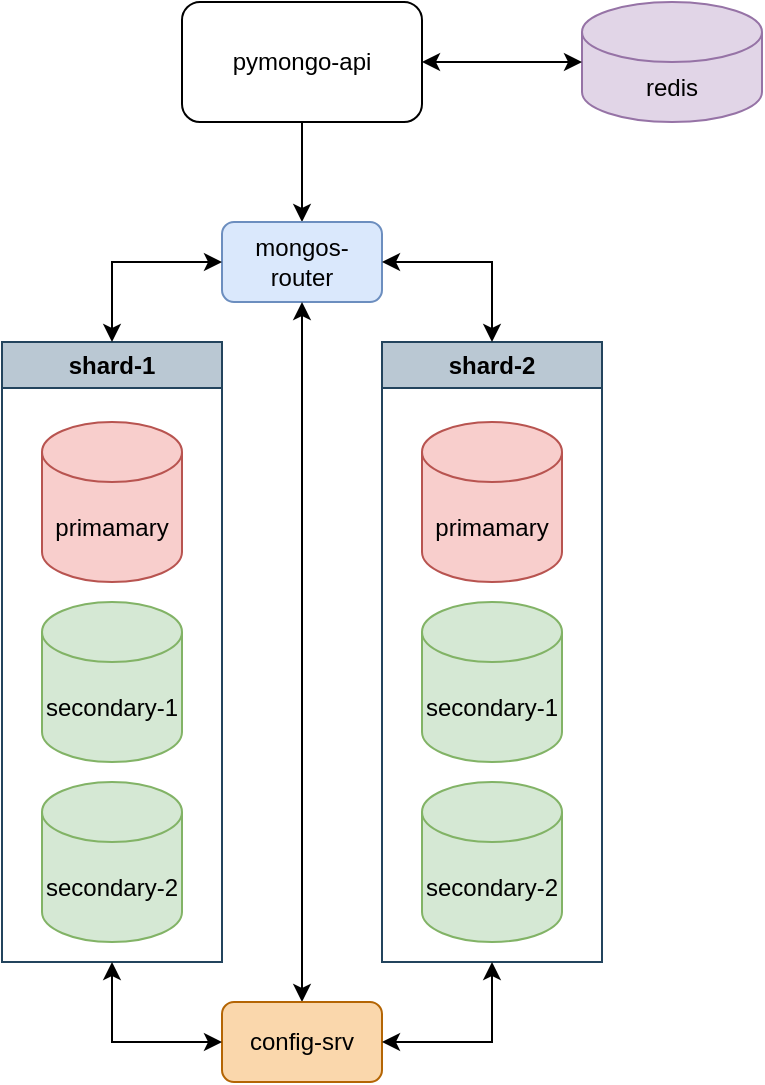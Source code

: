 <mxfile version="28.0.6">
  <diagram name="Page-1" id="-H_mtQnk-PTXWXPvYvuk">
    <mxGraphModel dx="930" dy="546" grid="1" gridSize="10" guides="1" tooltips="1" connect="1" arrows="1" fold="1" page="1" pageScale="1" pageWidth="1169" pageHeight="827" background="#ffffff" math="0" shadow="0">
      <root>
        <mxCell id="0" />
        <mxCell id="1" parent="0" />
        <mxCell id="M3Q7F0y20DK5DFM-mO5N-29" style="edgeStyle=orthogonalEdgeStyle;rounded=0;orthogonalLoop=1;jettySize=auto;html=1;" parent="1" source="zA23MoTUsTF4_91t8viU-3" target="M3Q7F0y20DK5DFM-mO5N-20" edge="1">
          <mxGeometry relative="1" as="geometry" />
        </mxCell>
        <mxCell id="zA23MoTUsTF4_91t8viU-3" value="pymongo-api" style="rounded=1;whiteSpace=wrap;html=1;" parent="1" vertex="1">
          <mxGeometry x="250" y="100" width="120" height="60" as="geometry" />
        </mxCell>
        <mxCell id="M3Q7F0y20DK5DFM-mO5N-11" value="shard-1" style="swimlane;whiteSpace=wrap;html=1;fillColor=#bac8d3;strokeColor=#23445d;" parent="1" vertex="1">
          <mxGeometry x="160" y="270" width="110" height="310" as="geometry">
            <mxRectangle x="110" y="200" width="140" height="30" as="alternateBounds" />
          </mxGeometry>
        </mxCell>
        <mxCell id="zA23MoTUsTF4_91t8viU-2" value="primamary" style="shape=cylinder3;whiteSpace=wrap;html=1;boundedLbl=1;backgroundOutline=1;size=15;fillColor=#f8cecc;strokeColor=#b85450;" parent="M3Q7F0y20DK5DFM-mO5N-11" vertex="1">
          <mxGeometry x="20" y="40" width="70" height="80" as="geometry" />
        </mxCell>
        <mxCell id="M3Q7F0y20DK5DFM-mO5N-37" value="secondary-1" style="shape=cylinder3;whiteSpace=wrap;html=1;boundedLbl=1;backgroundOutline=1;size=15;fillColor=#d5e8d4;strokeColor=#82b366;" parent="M3Q7F0y20DK5DFM-mO5N-11" vertex="1">
          <mxGeometry x="20" y="130" width="70" height="80" as="geometry" />
        </mxCell>
        <mxCell id="M3Q7F0y20DK5DFM-mO5N-38" value="secondary-2" style="shape=cylinder3;whiteSpace=wrap;html=1;boundedLbl=1;backgroundOutline=1;size=15;fillColor=#d5e8d4;strokeColor=#82b366;" parent="M3Q7F0y20DK5DFM-mO5N-11" vertex="1">
          <mxGeometry x="20" y="220" width="70" height="80" as="geometry" />
        </mxCell>
        <mxCell id="M3Q7F0y20DK5DFM-mO5N-16" value="shard-2" style="swimlane;whiteSpace=wrap;html=1;fillColor=#bac8d3;strokeColor=#23445d;" parent="1" vertex="1">
          <mxGeometry x="350" y="270" width="110" height="310" as="geometry">
            <mxRectangle x="110" y="200" width="140" height="30" as="alternateBounds" />
          </mxGeometry>
        </mxCell>
        <mxCell id="M3Q7F0y20DK5DFM-mO5N-17" value="primamary" style="shape=cylinder3;whiteSpace=wrap;html=1;boundedLbl=1;backgroundOutline=1;size=15;fillColor=#f8cecc;strokeColor=#b85450;" parent="M3Q7F0y20DK5DFM-mO5N-16" vertex="1">
          <mxGeometry x="20" y="40" width="70" height="80" as="geometry" />
        </mxCell>
        <mxCell id="M3Q7F0y20DK5DFM-mO5N-39" value="secondary-1" style="shape=cylinder3;whiteSpace=wrap;html=1;boundedLbl=1;backgroundOutline=1;size=15;fillColor=#d5e8d4;strokeColor=#82b366;" parent="M3Q7F0y20DK5DFM-mO5N-16" vertex="1">
          <mxGeometry x="20" y="130" width="70" height="80" as="geometry" />
        </mxCell>
        <mxCell id="M3Q7F0y20DK5DFM-mO5N-40" value="secondary-2" style="shape=cylinder3;whiteSpace=wrap;html=1;boundedLbl=1;backgroundOutline=1;size=15;fillColor=#d5e8d4;strokeColor=#82b366;" parent="M3Q7F0y20DK5DFM-mO5N-16" vertex="1">
          <mxGeometry x="20" y="220" width="70" height="80" as="geometry" />
        </mxCell>
        <mxCell id="M3Q7F0y20DK5DFM-mO5N-20" value="mongos-router" style="rounded=1;whiteSpace=wrap;html=1;fillColor=#dae8fc;strokeColor=#6c8ebf;" parent="1" vertex="1">
          <mxGeometry x="270" y="210" width="80" height="40" as="geometry" />
        </mxCell>
        <mxCell id="M3Q7F0y20DK5DFM-mO5N-30" value="" style="endArrow=classic;startArrow=classic;html=1;rounded=0;entryX=0;entryY=0.5;entryDx=0;entryDy=0;exitX=0.5;exitY=0;exitDx=0;exitDy=0;" parent="1" source="M3Q7F0y20DK5DFM-mO5N-11" target="M3Q7F0y20DK5DFM-mO5N-20" edge="1">
          <mxGeometry width="50" height="50" relative="1" as="geometry">
            <mxPoint x="210" y="250" as="sourcePoint" />
            <mxPoint x="260" y="200" as="targetPoint" />
            <Array as="points">
              <mxPoint x="215" y="230" />
            </Array>
          </mxGeometry>
        </mxCell>
        <mxCell id="M3Q7F0y20DK5DFM-mO5N-31" value="" style="endArrow=classic;startArrow=classic;html=1;rounded=0;exitX=1;exitY=0.5;exitDx=0;exitDy=0;entryX=0.5;entryY=0;entryDx=0;entryDy=0;" parent="1" source="M3Q7F0y20DK5DFM-mO5N-20" target="M3Q7F0y20DK5DFM-mO5N-16" edge="1">
          <mxGeometry width="50" height="50" relative="1" as="geometry">
            <mxPoint x="400" y="210" as="sourcePoint" />
            <mxPoint x="450" y="160" as="targetPoint" />
            <Array as="points">
              <mxPoint x="405" y="230" />
            </Array>
          </mxGeometry>
        </mxCell>
        <mxCell id="M3Q7F0y20DK5DFM-mO5N-35" value="" style="endArrow=classic;startArrow=classic;html=1;rounded=0;entryX=0.5;entryY=1;entryDx=0;entryDy=0;exitX=0.5;exitY=0;exitDx=0;exitDy=0;" parent="1" source="M3Q7F0y20DK5DFM-mO5N-36" target="M3Q7F0y20DK5DFM-mO5N-20" edge="1">
          <mxGeometry width="50" height="50" relative="1" as="geometry">
            <mxPoint x="310" y="430" as="sourcePoint" />
            <mxPoint x="340" y="290" as="targetPoint" />
          </mxGeometry>
        </mxCell>
        <mxCell id="M3Q7F0y20DK5DFM-mO5N-36" value="config-srv" style="rounded=1;whiteSpace=wrap;html=1;fillColor=#fad7ac;strokeColor=#b46504;" parent="1" vertex="1">
          <mxGeometry x="270" y="600" width="80" height="40" as="geometry" />
        </mxCell>
        <mxCell id="M3Q7F0y20DK5DFM-mO5N-41" value="" style="endArrow=classic;startArrow=classic;html=1;rounded=0;entryX=0;entryY=0.5;entryDx=0;entryDy=0;exitX=0.5;exitY=1;exitDx=0;exitDy=0;" parent="1" source="M3Q7F0y20DK5DFM-mO5N-11" target="M3Q7F0y20DK5DFM-mO5N-36" edge="1">
          <mxGeometry width="50" height="50" relative="1" as="geometry">
            <mxPoint x="170" y="680" as="sourcePoint" />
            <mxPoint x="220" y="630" as="targetPoint" />
            <Array as="points">
              <mxPoint x="215" y="620" />
            </Array>
          </mxGeometry>
        </mxCell>
        <mxCell id="M3Q7F0y20DK5DFM-mO5N-42" value="" style="endArrow=classic;startArrow=classic;html=1;rounded=0;entryX=0.5;entryY=1;entryDx=0;entryDy=0;exitX=1;exitY=0.5;exitDx=0;exitDy=0;" parent="1" source="M3Q7F0y20DK5DFM-mO5N-36" target="M3Q7F0y20DK5DFM-mO5N-16" edge="1">
          <mxGeometry width="50" height="50" relative="1" as="geometry">
            <mxPoint x="410" y="690" as="sourcePoint" />
            <mxPoint x="460" y="640" as="targetPoint" />
            <Array as="points">
              <mxPoint x="405" y="620" />
            </Array>
          </mxGeometry>
        </mxCell>
        <mxCell id="M3Q7F0y20DK5DFM-mO5N-43" value="redis" style="shape=cylinder3;whiteSpace=wrap;html=1;boundedLbl=1;backgroundOutline=1;size=15;fillColor=#e1d5e7;strokeColor=#9673a6;" parent="1" vertex="1">
          <mxGeometry x="450" y="100" width="90" height="60" as="geometry" />
        </mxCell>
        <mxCell id="M3Q7F0y20DK5DFM-mO5N-45" value="" style="endArrow=classic;startArrow=classic;html=1;rounded=0;exitX=1;exitY=0.5;exitDx=0;exitDy=0;entryX=0;entryY=0.5;entryDx=0;entryDy=0;entryPerimeter=0;" parent="1" source="zA23MoTUsTF4_91t8viU-3" target="M3Q7F0y20DK5DFM-mO5N-43" edge="1">
          <mxGeometry width="50" height="50" relative="1" as="geometry">
            <mxPoint x="390" y="180" as="sourcePoint" />
            <mxPoint x="440" y="130" as="targetPoint" />
          </mxGeometry>
        </mxCell>
      </root>
    </mxGraphModel>
  </diagram>
</mxfile>
